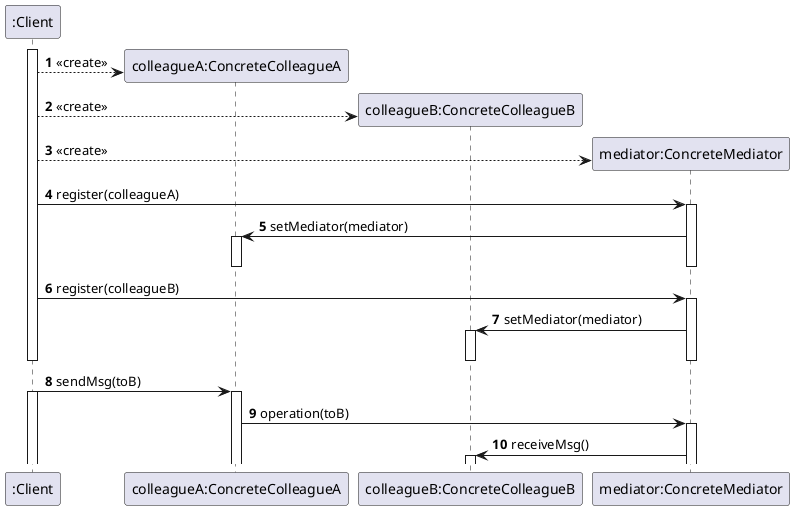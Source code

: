 @startuml mediator
autonumber

participant ":Client" as client
participant "colleagueA:ConcreteColleagueA" as colleagueA
participant "colleagueB:ConcreteColleagueB" as colleagueB
participant "mediator:ConcreteMediator" as mediator

activate client
client --> colleagueA ** : <<create>>
client --> colleagueB ** : <<create>>
client --> mediator ** : <<create>>
client -> mediator : register(colleagueA)
activate mediator
mediator -> colleagueA : setMediator(mediator)
activate colleagueA
deactivate colleagueA
deactivate mediator
client -> mediator : register(colleagueB)
activate mediator
mediator -> colleagueB : setMediator(mediator)
activate colleagueB
deactivate colleagueB
deactivate client
deactivate mediator

client -> colleagueA : sendMsg(toB)
activate client
activate colleagueA
colleagueA -> mediator : operation(toB)
activate mediator
mediator -> colleagueB : receiveMsg()
activate colleagueB
@enduml
